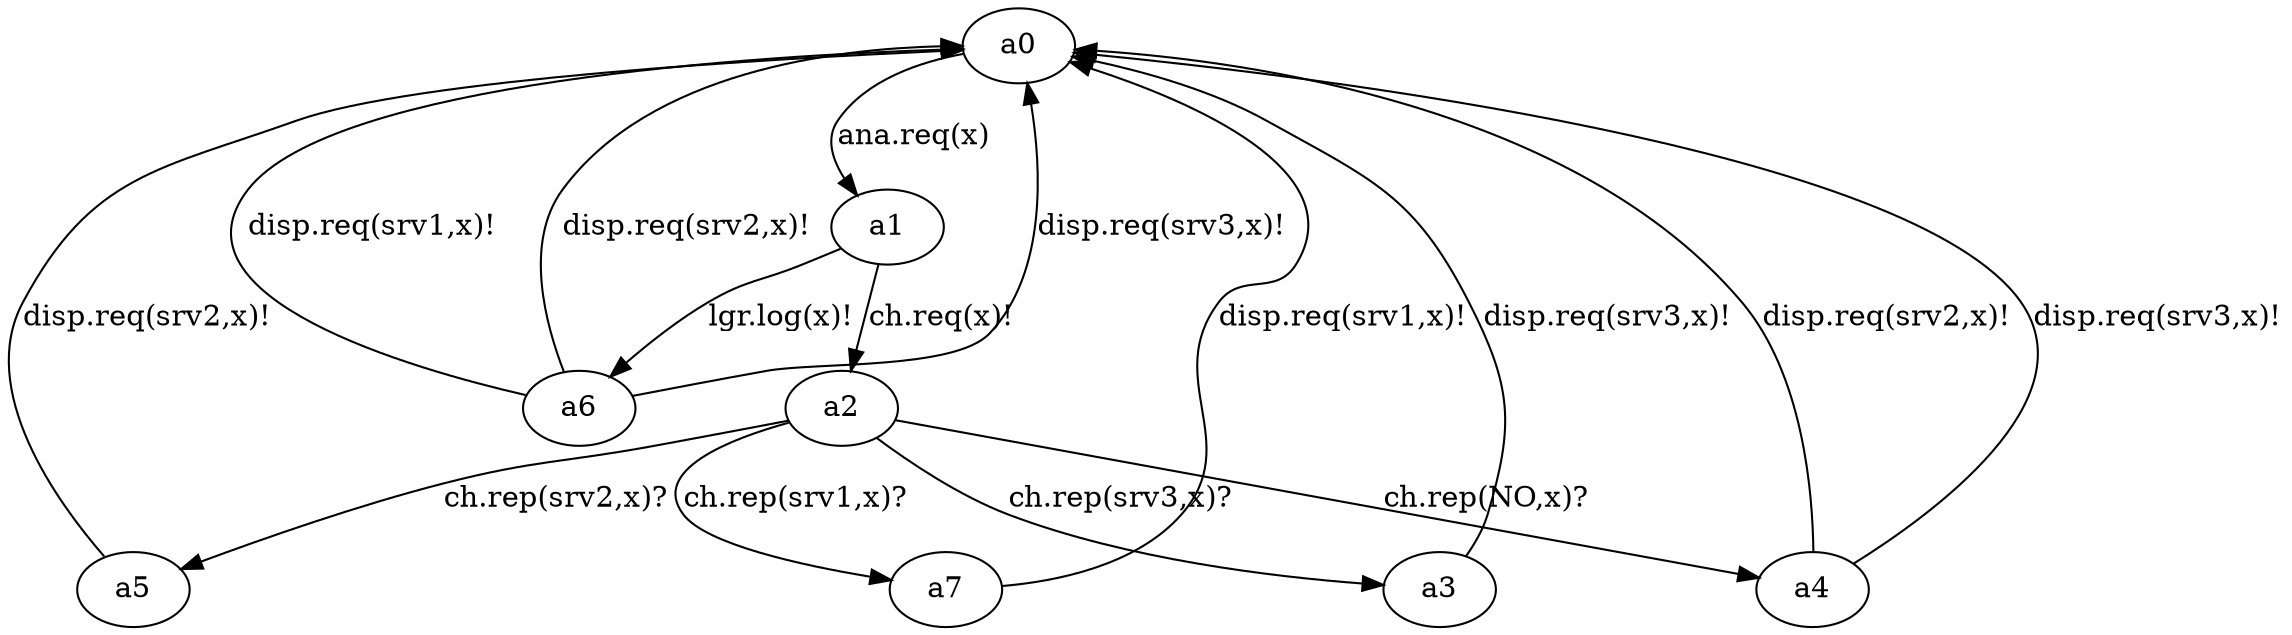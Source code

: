 digraph { 
a0->a1[label= "ana.req(x)"];a1->a6[label= "lgr.log(x)!"];a1->a2[label= "ch.req(x)!"];a2->a3[label= "ch.rep(srv3,x)?"];a2->a4[label= "ch.rep(NO,x)?"];a2->a5[label= "ch.rep(srv2,x)?"];a2->a7[label= "ch.rep(srv1,x)?"];a3->a0[label= "disp.req(srv3,x)!"];a4->a0[label= "disp.req(srv2,x)!"];a7->a0[label= "disp.req(srv1,x)!"];a4->a0[label= "disp.req(srv3,x)!"];a5->a0[label= "disp.req(srv2,x)!"];a6->a0[label= "disp.req(srv1,x)!"];a6->a0[label= "disp.req(srv2,x)!"];a6->a0[label= "disp.req(srv3,x)!"];
}